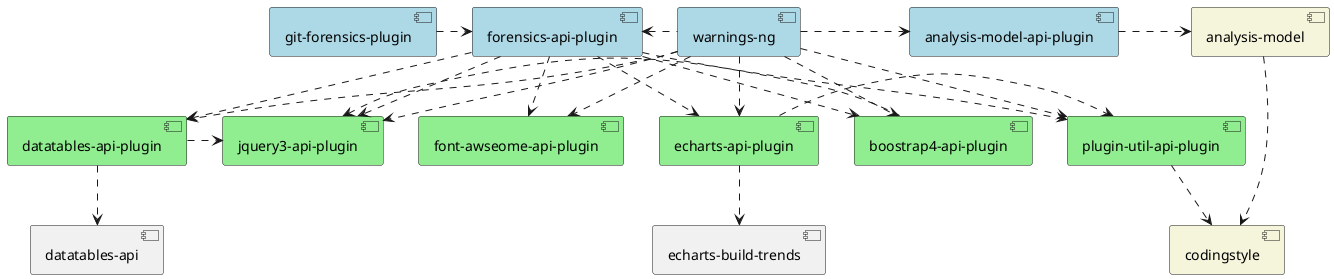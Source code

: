 @startuml

skinparam componentStyle uml2

skinparam component {
  BackgroundColor<<optional>> beige
  BackgroundColor<<test>> lightGreen
  BackgroundColor<<runtime>> lightBlue
  BackgroundColor<<provided>> lightGray
}

component [analysis-model] #beige
component [codingstyle] #beige

[analysis-model] ...> [codingstyle]

component [analysis-model-api-plugin] #lightBlue

component [boostrap4-api-plugin] #lightGreen
component [datatables-api-plugin] #lightGreen
component [jquery3-api-plugin] #lightGreen
component [font-awseome-api-plugin] #lightGreen
component [echarts-api-plugin] #lightGreen
component [plugin-util-api-plugin] #lightGreen

component [echarts-api-plugin] #lightGreen

component [warnings-ng] #lightBlue

component [forensics-api-plugin] #lightBlue

component [git-forensics-plugin] #lightBlue

[git-forensics-plugin] .> [forensics-api-plugin]
[analysis-model-api-plugin] .> [analysis-model]
[warnings-ng] .> [analysis-model-api-plugin]
[warnings-ng] .left.> [forensics-api-plugin]

[warnings-ng] ..> [jquery3-api-plugin]
[warnings-ng] ..> [datatables-api-plugin]
[warnings-ng] ..> [boostrap4-api-plugin]
[warnings-ng] ..> [font-awseome-api-plugin]
[warnings-ng] ..> [echarts-api-plugin]
[warnings-ng] ..> [plugin-util-api-plugin]

[forensics-api-plugin] ..> [jquery3-api-plugin]
[forensics-api-plugin] ..> [datatables-api-plugin]
[forensics-api-plugin] ..> [boostrap4-api-plugin]
[forensics-api-plugin] ..> [font-awseome-api-plugin]
[forensics-api-plugin] ..> [echarts-api-plugin]
[forensics-api-plugin] ..> [plugin-util-api-plugin]

[plugin-util-api-plugin] .> [codingstyle]
[datatables-api-plugin] .> [jquery3-api-plugin]
[jquery3-api-plugin] <. [boostrap4-api-plugin]

[datatables-api-plugin] ..> [datatables-api]
[echarts-api-plugin] ..> [echarts-build-trends]
[echarts-api-plugin] .> [plugin-util-api-plugin]

@enduml
